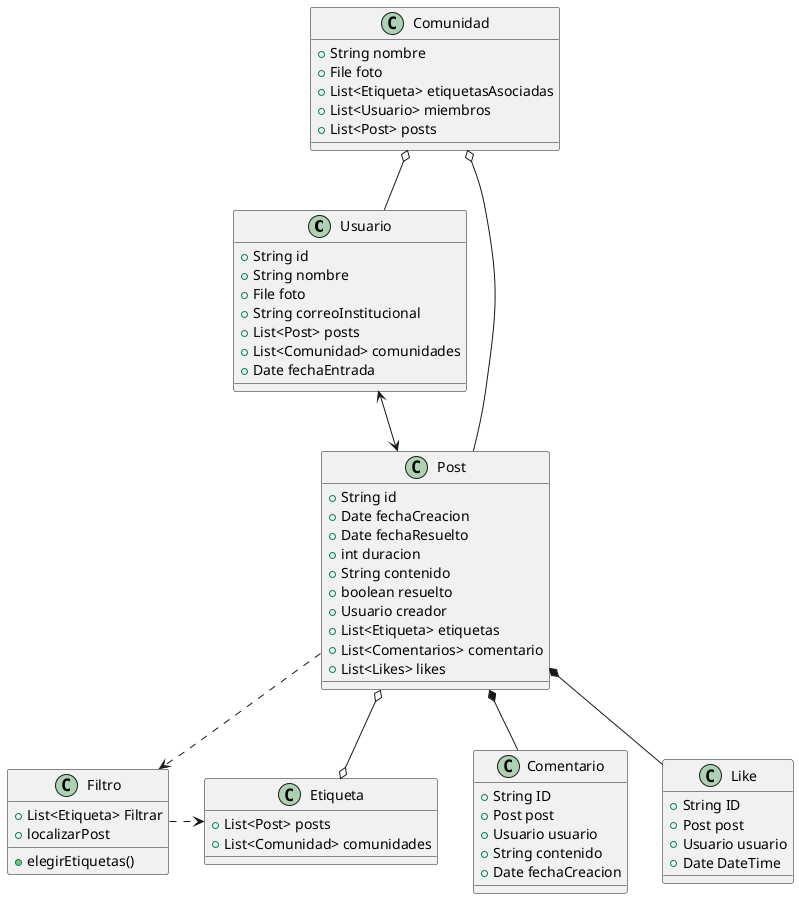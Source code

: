@startuml
class Usuario {
    +String id
    +String nombre
    +File foto
    +String correoInstitucional
    +List<Post> posts
    +List<Comunidad> comunidades
    +Date fechaEntrada
    
}
class Post {
    +String id
    +Date fechaCreacion
    +Date fechaResuelto
    +int duracion
    +String contenido
    +boolean resuelto
    +Usuario creador
    +List<Etiqueta> etiquetas
    +List<Comentarios> comentario
    +List<Likes> likes
}
class Etiqueta {
     +List<Post> posts
     +List<Comunidad> comunidades
}

class Comunidad{
    +String nombre
    +File foto
    +List<Etiqueta> etiquetasAsociadas
    +List<Usuario> miembros
    +List<Post> posts
}

class Filtro{
    +List<Etiqueta> Filtrar
    +elegirEtiquetas()
    +localizarPost
}

class Comentario{
    +String ID
    +Post post
    +Usuario usuario
    +String contenido
    +Date fechaCreacion
}

class Like{
+String ID
+Post post
+Usuario usuario
+Date DateTime
}

Comunidad o-- Usuario
Comunidad o-- Post
Usuario <--> Post
Post o--o Etiqueta
Post *-- Like
Post *-- Comentario
Post ..> Filtro
Filtro .> Etiqueta


@enduml